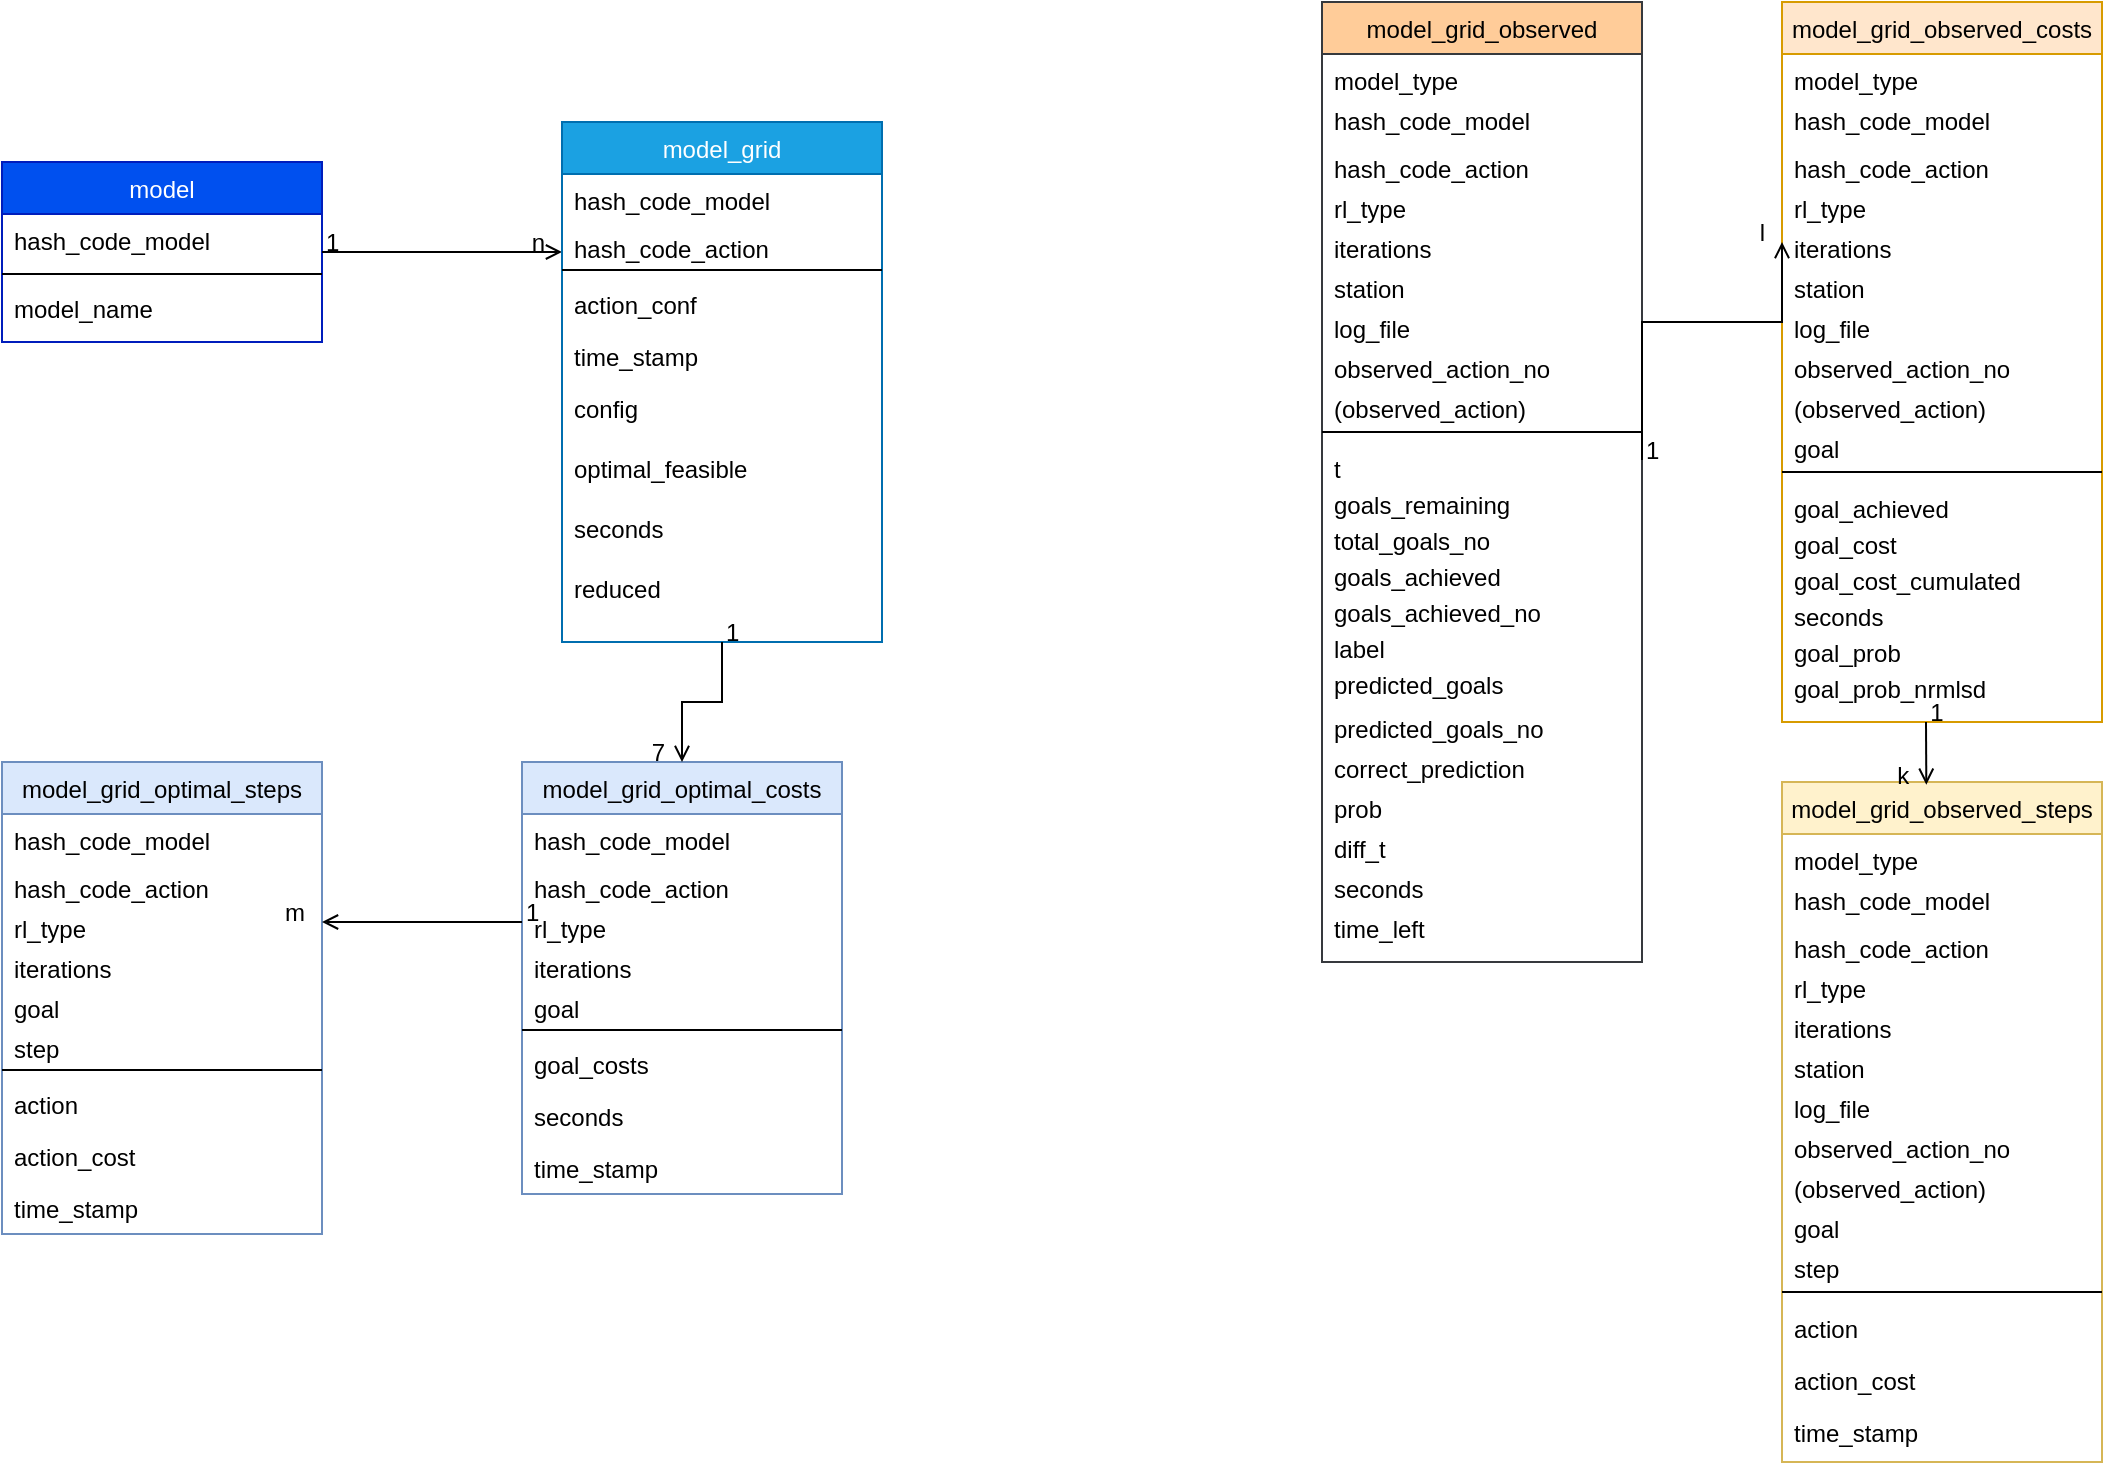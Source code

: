 <mxfile version="22.1.3" type="github">
  <diagram id="C5RBs43oDa-KdzZeNtuy" name="Page-1">
    <mxGraphModel dx="1740" dy="491" grid="1" gridSize="10" guides="1" tooltips="1" connect="1" arrows="1" fold="1" page="1" pageScale="1" pageWidth="827" pageHeight="1169" math="0" shadow="0">
      <root>
        <mxCell id="WIyWlLk6GJQsqaUBKTNV-0" />
        <mxCell id="WIyWlLk6GJQsqaUBKTNV-1" parent="WIyWlLk6GJQsqaUBKTNV-0" />
        <mxCell id="zkfFHV4jXpPFQw0GAbJ--0" value="model" style="swimlane;fontStyle=0;align=center;verticalAlign=top;childLayout=stackLayout;horizontal=1;startSize=26;horizontalStack=0;resizeParent=1;resizeLast=0;collapsible=1;marginBottom=0;rounded=0;shadow=0;strokeWidth=1;fillColor=#0050ef;strokeColor=#001DBC;fontColor=#ffffff;" parent="WIyWlLk6GJQsqaUBKTNV-1" vertex="1">
          <mxGeometry x="-740" y="450" width="160" height="90" as="geometry">
            <mxRectangle x="230" y="140" width="160" height="26" as="alternateBounds" />
          </mxGeometry>
        </mxCell>
        <mxCell id="zkfFHV4jXpPFQw0GAbJ--1" value="hash_code_model" style="text;align=left;verticalAlign=top;spacingLeft=4;spacingRight=4;overflow=hidden;rotatable=0;points=[[0,0.5],[1,0.5]];portConstraint=eastwest;" parent="zkfFHV4jXpPFQw0GAbJ--0" vertex="1">
          <mxGeometry y="26" width="160" height="26" as="geometry" />
        </mxCell>
        <mxCell id="zkfFHV4jXpPFQw0GAbJ--4" value="" style="line;html=1;strokeWidth=1;align=left;verticalAlign=middle;spacingTop=-1;spacingLeft=3;spacingRight=3;rotatable=0;labelPosition=right;points=[];portConstraint=eastwest;" parent="zkfFHV4jXpPFQw0GAbJ--0" vertex="1">
          <mxGeometry y="52" width="160" height="8" as="geometry" />
        </mxCell>
        <mxCell id="zkfFHV4jXpPFQw0GAbJ--5" value="model_name" style="text;align=left;verticalAlign=top;spacingLeft=4;spacingRight=4;overflow=hidden;rotatable=0;points=[[0,0.5],[1,0.5]];portConstraint=eastwest;" parent="zkfFHV4jXpPFQw0GAbJ--0" vertex="1">
          <mxGeometry y="60" width="160" height="26" as="geometry" />
        </mxCell>
        <mxCell id="zkfFHV4jXpPFQw0GAbJ--26" value="" style="endArrow=open;shadow=0;strokeWidth=1;rounded=0;endFill=1;edgeStyle=elbowEdgeStyle;elbow=vertical;" parent="WIyWlLk6GJQsqaUBKTNV-1" source="zkfFHV4jXpPFQw0GAbJ--0" target="r0_GGM570pQx3tpHbScx-2" edge="1">
          <mxGeometry x="0.5" y="41" relative="1" as="geometry">
            <mxPoint x="380" y="192" as="sourcePoint" />
            <mxPoint x="540" y="192" as="targetPoint" />
            <mxPoint x="-40" y="32" as="offset" />
          </mxGeometry>
        </mxCell>
        <mxCell id="zkfFHV4jXpPFQw0GAbJ--27" value="1" style="resizable=0;align=left;verticalAlign=bottom;labelBackgroundColor=none;fontSize=12;fontStyle=0" parent="zkfFHV4jXpPFQw0GAbJ--26" connectable="0" vertex="1">
          <mxGeometry x="-1" relative="1" as="geometry">
            <mxPoint y="4" as="offset" />
          </mxGeometry>
        </mxCell>
        <mxCell id="zkfFHV4jXpPFQw0GAbJ--28" value="n" style="resizable=0;align=right;verticalAlign=bottom;labelBackgroundColor=none;fontSize=12;" parent="zkfFHV4jXpPFQw0GAbJ--26" connectable="0" vertex="1">
          <mxGeometry x="1" relative="1" as="geometry">
            <mxPoint x="-7" y="4" as="offset" />
          </mxGeometry>
        </mxCell>
        <mxCell id="r0_GGM570pQx3tpHbScx-2" value="model_grid&#xa;" style="swimlane;fontStyle=0;align=center;verticalAlign=top;childLayout=stackLayout;horizontal=1;startSize=26;horizontalStack=0;resizeParent=1;resizeLast=0;collapsible=1;marginBottom=0;rounded=0;shadow=0;strokeWidth=1;fillColor=#1ba1e2;strokeColor=#006EAF;fontColor=#ffffff;" parent="WIyWlLk6GJQsqaUBKTNV-1" vertex="1">
          <mxGeometry x="-460" y="430" width="160" height="260" as="geometry">
            <mxRectangle x="230" y="140" width="160" height="26" as="alternateBounds" />
          </mxGeometry>
        </mxCell>
        <mxCell id="r0_GGM570pQx3tpHbScx-3" value="hash_code_model" style="text;align=left;verticalAlign=top;spacingLeft=4;spacingRight=4;overflow=hidden;rotatable=0;points=[[0,0.5],[1,0.5]];portConstraint=eastwest;" parent="r0_GGM570pQx3tpHbScx-2" vertex="1">
          <mxGeometry y="26" width="160" height="24" as="geometry" />
        </mxCell>
        <mxCell id="r0_GGM570pQx3tpHbScx-11" value="hash_code_action" style="text;align=left;verticalAlign=top;spacingLeft=4;spacingRight=4;overflow=hidden;rotatable=0;points=[[0,0.5],[1,0.5]];portConstraint=eastwest;" parent="r0_GGM570pQx3tpHbScx-2" vertex="1">
          <mxGeometry y="50" width="160" height="20" as="geometry" />
        </mxCell>
        <mxCell id="r0_GGM570pQx3tpHbScx-4" value="" style="line;html=1;strokeWidth=1;align=left;verticalAlign=middle;spacingTop=-1;spacingLeft=3;spacingRight=3;rotatable=0;labelPosition=right;points=[];portConstraint=eastwest;" parent="r0_GGM570pQx3tpHbScx-2" vertex="1">
          <mxGeometry y="70" width="160" height="8" as="geometry" />
        </mxCell>
        <mxCell id="r0_GGM570pQx3tpHbScx-5" value="action_conf" style="text;align=left;verticalAlign=top;spacingLeft=4;spacingRight=4;overflow=hidden;rotatable=0;points=[[0,0.5],[1,0.5]];portConstraint=eastwest;" parent="r0_GGM570pQx3tpHbScx-2" vertex="1">
          <mxGeometry y="78" width="160" height="26" as="geometry" />
        </mxCell>
        <mxCell id="r0_GGM570pQx3tpHbScx-10" value="time_stamp" style="text;align=left;verticalAlign=top;spacingLeft=4;spacingRight=4;overflow=hidden;rotatable=0;points=[[0,0.5],[1,0.5]];portConstraint=eastwest;" parent="r0_GGM570pQx3tpHbScx-2" vertex="1">
          <mxGeometry y="104" width="160" height="26" as="geometry" />
        </mxCell>
        <mxCell id="r0_GGM570pQx3tpHbScx-12" value="config" style="text;align=left;verticalAlign=top;spacingLeft=4;spacingRight=4;overflow=hidden;rotatable=0;points=[[0,0.5],[1,0.5]];portConstraint=eastwest;" parent="r0_GGM570pQx3tpHbScx-2" vertex="1">
          <mxGeometry y="130" width="160" height="30" as="geometry" />
        </mxCell>
        <mxCell id="r0_GGM570pQx3tpHbScx-13" value="optimal_feasible" style="text;align=left;verticalAlign=top;spacingLeft=4;spacingRight=4;overflow=hidden;rotatable=0;points=[[0,0.5],[1,0.5]];portConstraint=eastwest;" parent="r0_GGM570pQx3tpHbScx-2" vertex="1">
          <mxGeometry y="160" width="160" height="30" as="geometry" />
        </mxCell>
        <mxCell id="r0_GGM570pQx3tpHbScx-14" value="seconds" style="text;align=left;verticalAlign=top;spacingLeft=4;spacingRight=4;overflow=hidden;rotatable=0;points=[[0,0.5],[1,0.5]];portConstraint=eastwest;" parent="r0_GGM570pQx3tpHbScx-2" vertex="1">
          <mxGeometry y="190" width="160" height="30" as="geometry" />
        </mxCell>
        <mxCell id="r0_GGM570pQx3tpHbScx-15" value="reduced" style="text;align=left;verticalAlign=top;spacingLeft=4;spacingRight=4;overflow=hidden;rotatable=0;points=[[0,0.5],[1,0.5]];portConstraint=eastwest;" parent="r0_GGM570pQx3tpHbScx-2" vertex="1">
          <mxGeometry y="220" width="160" height="30" as="geometry" />
        </mxCell>
        <mxCell id="FvPwYQN_MRrqlhRWZDAp-0" value="model_grid_optimal_costs&#xa;" style="swimlane;fontStyle=0;align=center;verticalAlign=top;childLayout=stackLayout;horizontal=1;startSize=26;horizontalStack=0;resizeParent=1;resizeLast=0;collapsible=1;marginBottom=0;rounded=0;shadow=0;strokeWidth=1;fillColor=#dae8fc;strokeColor=#6c8ebf;" parent="WIyWlLk6GJQsqaUBKTNV-1" vertex="1">
          <mxGeometry x="-480" y="750" width="160" height="216" as="geometry">
            <mxRectangle x="230" y="140" width="160" height="26" as="alternateBounds" />
          </mxGeometry>
        </mxCell>
        <mxCell id="FvPwYQN_MRrqlhRWZDAp-1" value="hash_code_model" style="text;align=left;verticalAlign=top;spacingLeft=4;spacingRight=4;overflow=hidden;rotatable=0;points=[[0,0.5],[1,0.5]];portConstraint=eastwest;" parent="FvPwYQN_MRrqlhRWZDAp-0" vertex="1">
          <mxGeometry y="26" width="160" height="24" as="geometry" />
        </mxCell>
        <mxCell id="FvPwYQN_MRrqlhRWZDAp-2" value="hash_code_action" style="text;align=left;verticalAlign=top;spacingLeft=4;spacingRight=4;overflow=hidden;rotatable=0;points=[[0,0.5],[1,0.5]];portConstraint=eastwest;" parent="FvPwYQN_MRrqlhRWZDAp-0" vertex="1">
          <mxGeometry y="50" width="160" height="20" as="geometry" />
        </mxCell>
        <mxCell id="mwYr4hBgGoEE8IRzr-Cn-12" value="rl_type&#xa;" style="text;align=left;verticalAlign=top;spacingLeft=4;spacingRight=4;overflow=hidden;rotatable=0;points=[[0,0.5],[1,0.5]];portConstraint=eastwest;" parent="FvPwYQN_MRrqlhRWZDAp-0" vertex="1">
          <mxGeometry y="70" width="160" height="20" as="geometry" />
        </mxCell>
        <mxCell id="mwYr4hBgGoEE8IRzr-Cn-13" value="iterations" style="text;align=left;verticalAlign=top;spacingLeft=4;spacingRight=4;overflow=hidden;rotatable=0;points=[[0,0.5],[1,0.5]];portConstraint=eastwest;" parent="FvPwYQN_MRrqlhRWZDAp-0" vertex="1">
          <mxGeometry y="90" width="160" height="20" as="geometry" />
        </mxCell>
        <mxCell id="FvPwYQN_MRrqlhRWZDAp-10" value="goal" style="text;align=left;verticalAlign=top;spacingLeft=4;spacingRight=4;overflow=hidden;rotatable=0;points=[[0,0.5],[1,0.5]];portConstraint=eastwest;" parent="FvPwYQN_MRrqlhRWZDAp-0" vertex="1">
          <mxGeometry y="110" width="160" height="20" as="geometry" />
        </mxCell>
        <mxCell id="FvPwYQN_MRrqlhRWZDAp-3" value="" style="line;html=1;strokeWidth=1;align=left;verticalAlign=middle;spacingTop=-1;spacingLeft=3;spacingRight=3;rotatable=0;labelPosition=right;points=[];portConstraint=eastwest;" parent="FvPwYQN_MRrqlhRWZDAp-0" vertex="1">
          <mxGeometry y="130" width="160" height="8" as="geometry" />
        </mxCell>
        <mxCell id="FvPwYQN_MRrqlhRWZDAp-4" value="goal_costs" style="text;align=left;verticalAlign=top;spacingLeft=4;spacingRight=4;overflow=hidden;rotatable=0;points=[[0,0.5],[1,0.5]];portConstraint=eastwest;" parent="FvPwYQN_MRrqlhRWZDAp-0" vertex="1">
          <mxGeometry y="138" width="160" height="26" as="geometry" />
        </mxCell>
        <mxCell id="FvPwYQN_MRrqlhRWZDAp-5" value="seconds" style="text;align=left;verticalAlign=top;spacingLeft=4;spacingRight=4;overflow=hidden;rotatable=0;points=[[0,0.5],[1,0.5]];portConstraint=eastwest;" parent="FvPwYQN_MRrqlhRWZDAp-0" vertex="1">
          <mxGeometry y="164" width="160" height="26" as="geometry" />
        </mxCell>
        <mxCell id="3nKlH4AjAYGKRlnEFnVI-1" value="time_stamp" style="text;align=left;verticalAlign=top;spacingLeft=4;spacingRight=4;overflow=hidden;rotatable=0;points=[[0,0.5],[1,0.5]];portConstraint=eastwest;" parent="FvPwYQN_MRrqlhRWZDAp-0" vertex="1">
          <mxGeometry y="190" width="160" height="26" as="geometry" />
        </mxCell>
        <mxCell id="FvPwYQN_MRrqlhRWZDAp-11" value="" style="endArrow=open;shadow=0;strokeWidth=1;rounded=0;endFill=1;edgeStyle=elbowEdgeStyle;elbow=vertical;exitX=0.5;exitY=1;exitDx=0;exitDy=0;entryX=0.5;entryY=0;entryDx=0;entryDy=0;" parent="WIyWlLk6GJQsqaUBKTNV-1" source="r0_GGM570pQx3tpHbScx-2" target="FvPwYQN_MRrqlhRWZDAp-0" edge="1">
          <mxGeometry x="0.5" y="41" relative="1" as="geometry">
            <mxPoint x="550" y="590" as="sourcePoint" />
            <mxPoint x="460" y="600" as="targetPoint" />
            <mxPoint x="-40" y="32" as="offset" />
          </mxGeometry>
        </mxCell>
        <mxCell id="FvPwYQN_MRrqlhRWZDAp-12" value="1" style="resizable=0;align=left;verticalAlign=bottom;labelBackgroundColor=none;fontSize=12;fontStyle=0" parent="FvPwYQN_MRrqlhRWZDAp-11" connectable="0" vertex="1">
          <mxGeometry x="-1" relative="1" as="geometry">
            <mxPoint y="4" as="offset" />
          </mxGeometry>
        </mxCell>
        <mxCell id="FvPwYQN_MRrqlhRWZDAp-13" value="7" style="resizable=0;align=right;verticalAlign=bottom;labelBackgroundColor=none;fontSize=12;" parent="FvPwYQN_MRrqlhRWZDAp-11" connectable="0" vertex="1">
          <mxGeometry x="1" relative="1" as="geometry">
            <mxPoint x="-7" y="4" as="offset" />
          </mxGeometry>
        </mxCell>
        <mxCell id="mwYr4hBgGoEE8IRzr-Cn-0" value="model_grid_optimal_steps&#xa;" style="swimlane;fontStyle=0;align=center;verticalAlign=top;childLayout=stackLayout;horizontal=1;startSize=26;horizontalStack=0;resizeParent=1;resizeLast=0;collapsible=1;marginBottom=0;rounded=0;shadow=0;strokeWidth=1;fillColor=#dae8fc;strokeColor=#6c8ebf;" parent="WIyWlLk6GJQsqaUBKTNV-1" vertex="1">
          <mxGeometry x="-740" y="750" width="160" height="236" as="geometry">
            <mxRectangle x="230" y="140" width="160" height="26" as="alternateBounds" />
          </mxGeometry>
        </mxCell>
        <mxCell id="mwYr4hBgGoEE8IRzr-Cn-1" value="hash_code_model" style="text;align=left;verticalAlign=top;spacingLeft=4;spacingRight=4;overflow=hidden;rotatable=0;points=[[0,0.5],[1,0.5]];portConstraint=eastwest;" parent="mwYr4hBgGoEE8IRzr-Cn-0" vertex="1">
          <mxGeometry y="26" width="160" height="24" as="geometry" />
        </mxCell>
        <mxCell id="mwYr4hBgGoEE8IRzr-Cn-2" value="hash_code_action" style="text;align=left;verticalAlign=top;spacingLeft=4;spacingRight=4;overflow=hidden;rotatable=0;points=[[0,0.5],[1,0.5]];portConstraint=eastwest;" parent="mwYr4hBgGoEE8IRzr-Cn-0" vertex="1">
          <mxGeometry y="50" width="160" height="20" as="geometry" />
        </mxCell>
        <mxCell id="3nKlH4AjAYGKRlnEFnVI-0" value="rl_type" style="text;align=left;verticalAlign=top;spacingLeft=4;spacingRight=4;overflow=hidden;rotatable=0;points=[[0,0.5],[1,0.5]];portConstraint=eastwest;" parent="mwYr4hBgGoEE8IRzr-Cn-0" vertex="1">
          <mxGeometry y="70" width="160" height="20" as="geometry" />
        </mxCell>
        <mxCell id="mwYr4hBgGoEE8IRzr-Cn-17" value="iterations" style="text;align=left;verticalAlign=top;spacingLeft=4;spacingRight=4;overflow=hidden;rotatable=0;points=[[0,0.5],[1,0.5]];portConstraint=eastwest;" parent="mwYr4hBgGoEE8IRzr-Cn-0" vertex="1">
          <mxGeometry y="90" width="160" height="20" as="geometry" />
        </mxCell>
        <mxCell id="mwYr4hBgGoEE8IRzr-Cn-3" value="goal" style="text;align=left;verticalAlign=top;spacingLeft=4;spacingRight=4;overflow=hidden;rotatable=0;points=[[0,0.5],[1,0.5]];portConstraint=eastwest;" parent="mwYr4hBgGoEE8IRzr-Cn-0" vertex="1">
          <mxGeometry y="110" width="160" height="20" as="geometry" />
        </mxCell>
        <mxCell id="mwYr4hBgGoEE8IRzr-Cn-7" value="step" style="text;align=left;verticalAlign=top;spacingLeft=4;spacingRight=4;overflow=hidden;rotatable=0;points=[[0,0.5],[1,0.5]];portConstraint=eastwest;" parent="mwYr4hBgGoEE8IRzr-Cn-0" vertex="1">
          <mxGeometry y="130" width="160" height="20" as="geometry" />
        </mxCell>
        <mxCell id="mwYr4hBgGoEE8IRzr-Cn-4" value="" style="line;html=1;strokeWidth=1;align=left;verticalAlign=middle;spacingTop=-1;spacingLeft=3;spacingRight=3;rotatable=0;labelPosition=right;points=[];portConstraint=eastwest;" parent="mwYr4hBgGoEE8IRzr-Cn-0" vertex="1">
          <mxGeometry y="150" width="160" height="8" as="geometry" />
        </mxCell>
        <mxCell id="nES5pItfqNfBprwzoNOr-31" value="action" style="text;align=left;verticalAlign=top;spacingLeft=4;spacingRight=4;overflow=hidden;rotatable=0;points=[[0,0.5],[1,0.5]];portConstraint=eastwest;" vertex="1" parent="mwYr4hBgGoEE8IRzr-Cn-0">
          <mxGeometry y="158" width="160" height="26" as="geometry" />
        </mxCell>
        <mxCell id="3nKlH4AjAYGKRlnEFnVI-4" value="action_cost" style="text;align=left;verticalAlign=top;spacingLeft=4;spacingRight=4;overflow=hidden;rotatable=0;points=[[0,0.5],[1,0.5]];portConstraint=eastwest;" parent="mwYr4hBgGoEE8IRzr-Cn-0" vertex="1">
          <mxGeometry y="184" width="160" height="26" as="geometry" />
        </mxCell>
        <mxCell id="mwYr4hBgGoEE8IRzr-Cn-5" value="time_stamp" style="text;align=left;verticalAlign=top;spacingLeft=4;spacingRight=4;overflow=hidden;rotatable=0;points=[[0,0.5],[1,0.5]];portConstraint=eastwest;" parent="mwYr4hBgGoEE8IRzr-Cn-0" vertex="1">
          <mxGeometry y="210" width="160" height="26" as="geometry" />
        </mxCell>
        <mxCell id="mwYr4hBgGoEE8IRzr-Cn-8" value="" style="endArrow=open;shadow=0;strokeWidth=1;rounded=0;endFill=1;edgeStyle=elbowEdgeStyle;elbow=vertical;entryX=1;entryY=0.5;entryDx=0;entryDy=0;exitX=0;exitY=0.5;exitDx=0;exitDy=0;" parent="WIyWlLk6GJQsqaUBKTNV-1" source="mwYr4hBgGoEE8IRzr-Cn-12" target="3nKlH4AjAYGKRlnEFnVI-0" edge="1">
          <mxGeometry x="0.5" y="41" relative="1" as="geometry">
            <mxPoint x="-410" y="880" as="sourcePoint" />
            <mxPoint x="-610" y="850" as="targetPoint" />
            <mxPoint x="-40" y="32" as="offset" />
            <Array as="points">
              <mxPoint x="-500" y="830" />
              <mxPoint x="-340" y="837" />
            </Array>
          </mxGeometry>
        </mxCell>
        <mxCell id="mwYr4hBgGoEE8IRzr-Cn-9" value="1" style="resizable=0;align=left;verticalAlign=bottom;labelBackgroundColor=none;fontSize=12;fontStyle=0" parent="mwYr4hBgGoEE8IRzr-Cn-8" connectable="0" vertex="1">
          <mxGeometry x="-1" relative="1" as="geometry">
            <mxPoint y="4" as="offset" />
          </mxGeometry>
        </mxCell>
        <mxCell id="mwYr4hBgGoEE8IRzr-Cn-10" value="m" style="resizable=0;align=right;verticalAlign=bottom;labelBackgroundColor=none;fontSize=12;" parent="mwYr4hBgGoEE8IRzr-Cn-8" connectable="0" vertex="1">
          <mxGeometry x="1" relative="1" as="geometry">
            <mxPoint x="-7" y="4" as="offset" />
          </mxGeometry>
        </mxCell>
        <mxCell id="nES5pItfqNfBprwzoNOr-15" value="model_grid_observed_steps&#xa;" style="swimlane;fontStyle=0;align=center;verticalAlign=top;childLayout=stackLayout;horizontal=1;startSize=26;horizontalStack=0;resizeParent=1;resizeLast=0;collapsible=1;marginBottom=0;rounded=0;shadow=0;strokeWidth=1;fillColor=#fff2cc;strokeColor=#d6b656;" vertex="1" parent="WIyWlLk6GJQsqaUBKTNV-1">
          <mxGeometry x="150" y="760" width="160" height="340" as="geometry">
            <mxRectangle x="230" y="140" width="160" height="26" as="alternateBounds" />
          </mxGeometry>
        </mxCell>
        <mxCell id="nES5pItfqNfBprwzoNOr-30" value="model_type" style="text;align=left;verticalAlign=top;spacingLeft=4;spacingRight=4;overflow=hidden;rotatable=0;points=[[0,0.5],[1,0.5]];portConstraint=eastwest;" vertex="1" parent="nES5pItfqNfBprwzoNOr-15">
          <mxGeometry y="26" width="160" height="20" as="geometry" />
        </mxCell>
        <mxCell id="nES5pItfqNfBprwzoNOr-17" value="hash_code_model" style="text;align=left;verticalAlign=top;spacingLeft=4;spacingRight=4;overflow=hidden;rotatable=0;points=[[0,0.5],[1,0.5]];portConstraint=eastwest;" vertex="1" parent="nES5pItfqNfBprwzoNOr-15">
          <mxGeometry y="46" width="160" height="24" as="geometry" />
        </mxCell>
        <mxCell id="nES5pItfqNfBprwzoNOr-16" value="hash_code_action" style="text;align=left;verticalAlign=top;spacingLeft=4;spacingRight=4;overflow=hidden;rotatable=0;points=[[0,0.5],[1,0.5]];portConstraint=eastwest;" vertex="1" parent="nES5pItfqNfBprwzoNOr-15">
          <mxGeometry y="70" width="160" height="20" as="geometry" />
        </mxCell>
        <mxCell id="nES5pItfqNfBprwzoNOr-18" value="rl_type" style="text;align=left;verticalAlign=top;spacingLeft=4;spacingRight=4;overflow=hidden;rotatable=0;points=[[0,0.5],[1,0.5]];portConstraint=eastwest;" vertex="1" parent="nES5pItfqNfBprwzoNOr-15">
          <mxGeometry y="90" width="160" height="20" as="geometry" />
        </mxCell>
        <mxCell id="nES5pItfqNfBprwzoNOr-19" value="iterations" style="text;align=left;verticalAlign=top;spacingLeft=4;spacingRight=4;overflow=hidden;rotatable=0;points=[[0,0.5],[1,0.5]];portConstraint=eastwest;" vertex="1" parent="nES5pItfqNfBprwzoNOr-15">
          <mxGeometry y="110" width="160" height="20" as="geometry" />
        </mxCell>
        <mxCell id="nES5pItfqNfBprwzoNOr-20" value="station" style="text;align=left;verticalAlign=top;spacingLeft=4;spacingRight=4;overflow=hidden;rotatable=0;points=[[0,0.5],[1,0.5]];portConstraint=eastwest;" vertex="1" parent="nES5pItfqNfBprwzoNOr-15">
          <mxGeometry y="130" width="160" height="20" as="geometry" />
        </mxCell>
        <mxCell id="nES5pItfqNfBprwzoNOr-21" value="log_file" style="text;align=left;verticalAlign=top;spacingLeft=4;spacingRight=4;overflow=hidden;rotatable=0;points=[[0,0.5],[1,0.5]];portConstraint=eastwest;" vertex="1" parent="nES5pItfqNfBprwzoNOr-15">
          <mxGeometry y="150" width="160" height="20" as="geometry" />
        </mxCell>
        <mxCell id="nES5pItfqNfBprwzoNOr-22" value="observed_action_no   " style="text;align=left;verticalAlign=top;spacingLeft=4;spacingRight=4;overflow=hidden;rotatable=0;points=[[0,0.5],[1,0.5]];portConstraint=eastwest;" vertex="1" parent="nES5pItfqNfBprwzoNOr-15">
          <mxGeometry y="170" width="160" height="20" as="geometry" />
        </mxCell>
        <mxCell id="nES5pItfqNfBprwzoNOr-23" value="(observed_action)" style="text;align=left;verticalAlign=top;spacingLeft=4;spacingRight=4;overflow=hidden;rotatable=0;points=[[0,0.5],[1,0.5]];portConstraint=eastwest;" vertex="1" parent="nES5pItfqNfBprwzoNOr-15">
          <mxGeometry y="190" width="160" height="20" as="geometry" />
        </mxCell>
        <mxCell id="nES5pItfqNfBprwzoNOr-24" value="goal" style="text;align=left;verticalAlign=top;spacingLeft=4;spacingRight=4;overflow=hidden;rotatable=0;points=[[0,0.5],[1,0.5]];portConstraint=eastwest;" vertex="1" parent="nES5pItfqNfBprwzoNOr-15">
          <mxGeometry y="210" width="160" height="20" as="geometry" />
        </mxCell>
        <mxCell id="nES5pItfqNfBprwzoNOr-25" value="step" style="text;align=left;verticalAlign=top;spacingLeft=4;spacingRight=4;overflow=hidden;rotatable=0;points=[[0,0.5],[1,0.5]];portConstraint=eastwest;" vertex="1" parent="nES5pItfqNfBprwzoNOr-15">
          <mxGeometry y="230" width="160" height="20" as="geometry" />
        </mxCell>
        <mxCell id="nES5pItfqNfBprwzoNOr-26" value="" style="line;html=1;strokeWidth=1;align=left;verticalAlign=middle;spacingTop=-1;spacingLeft=3;spacingRight=3;rotatable=0;labelPosition=right;points=[];portConstraint=eastwest;" vertex="1" parent="nES5pItfqNfBprwzoNOr-15">
          <mxGeometry y="250" width="160" height="10" as="geometry" />
        </mxCell>
        <mxCell id="nES5pItfqNfBprwzoNOr-27" value="action" style="text;align=left;verticalAlign=top;spacingLeft=4;spacingRight=4;overflow=hidden;rotatable=0;points=[[0,0.5],[1,0.5]];portConstraint=eastwest;" vertex="1" parent="nES5pItfqNfBprwzoNOr-15">
          <mxGeometry y="260" width="160" height="26" as="geometry" />
        </mxCell>
        <mxCell id="nES5pItfqNfBprwzoNOr-28" value="action_cost" style="text;align=left;verticalAlign=top;spacingLeft=4;spacingRight=4;overflow=hidden;rotatable=0;points=[[0,0.5],[1,0.5]];portConstraint=eastwest;" vertex="1" parent="nES5pItfqNfBprwzoNOr-15">
          <mxGeometry y="286" width="160" height="26" as="geometry" />
        </mxCell>
        <mxCell id="nES5pItfqNfBprwzoNOr-29" value="time_stamp" style="text;align=left;verticalAlign=top;spacingLeft=4;spacingRight=4;overflow=hidden;rotatable=0;points=[[0,0.5],[1,0.5]];portConstraint=eastwest;" vertex="1" parent="nES5pItfqNfBprwzoNOr-15">
          <mxGeometry y="312" width="160" height="18" as="geometry" />
        </mxCell>
        <mxCell id="nES5pItfqNfBprwzoNOr-32" value="model_grid_observed_costs&#xa;" style="swimlane;fontStyle=0;align=center;verticalAlign=top;childLayout=stackLayout;horizontal=1;startSize=26;horizontalStack=0;resizeParent=1;resizeLast=0;collapsible=1;marginBottom=0;rounded=0;shadow=0;strokeWidth=1;fillColor=#ffe6cc;strokeColor=#d79b00;" vertex="1" parent="WIyWlLk6GJQsqaUBKTNV-1">
          <mxGeometry x="150" y="370" width="160" height="360" as="geometry">
            <mxRectangle x="230" y="140" width="160" height="26" as="alternateBounds" />
          </mxGeometry>
        </mxCell>
        <mxCell id="nES5pItfqNfBprwzoNOr-33" value="model_type" style="text;align=left;verticalAlign=top;spacingLeft=4;spacingRight=4;overflow=hidden;rotatable=0;points=[[0,0.5],[1,0.5]];portConstraint=eastwest;" vertex="1" parent="nES5pItfqNfBprwzoNOr-32">
          <mxGeometry y="26" width="160" height="20" as="geometry" />
        </mxCell>
        <mxCell id="nES5pItfqNfBprwzoNOr-34" value="hash_code_model" style="text;align=left;verticalAlign=top;spacingLeft=4;spacingRight=4;overflow=hidden;rotatable=0;points=[[0,0.5],[1,0.5]];portConstraint=eastwest;" vertex="1" parent="nES5pItfqNfBprwzoNOr-32">
          <mxGeometry y="46" width="160" height="24" as="geometry" />
        </mxCell>
        <mxCell id="nES5pItfqNfBprwzoNOr-35" value="hash_code_action" style="text;align=left;verticalAlign=top;spacingLeft=4;spacingRight=4;overflow=hidden;rotatable=0;points=[[0,0.5],[1,0.5]];portConstraint=eastwest;" vertex="1" parent="nES5pItfqNfBprwzoNOr-32">
          <mxGeometry y="70" width="160" height="20" as="geometry" />
        </mxCell>
        <mxCell id="nES5pItfqNfBprwzoNOr-36" value="rl_type" style="text;align=left;verticalAlign=top;spacingLeft=4;spacingRight=4;overflow=hidden;rotatable=0;points=[[0,0.5],[1,0.5]];portConstraint=eastwest;" vertex="1" parent="nES5pItfqNfBprwzoNOr-32">
          <mxGeometry y="90" width="160" height="20" as="geometry" />
        </mxCell>
        <mxCell id="nES5pItfqNfBprwzoNOr-37" value="iterations" style="text;align=left;verticalAlign=top;spacingLeft=4;spacingRight=4;overflow=hidden;rotatable=0;points=[[0,0.5],[1,0.5]];portConstraint=eastwest;" vertex="1" parent="nES5pItfqNfBprwzoNOr-32">
          <mxGeometry y="110" width="160" height="20" as="geometry" />
        </mxCell>
        <mxCell id="nES5pItfqNfBprwzoNOr-38" value="station" style="text;align=left;verticalAlign=top;spacingLeft=4;spacingRight=4;overflow=hidden;rotatable=0;points=[[0,0.5],[1,0.5]];portConstraint=eastwest;" vertex="1" parent="nES5pItfqNfBprwzoNOr-32">
          <mxGeometry y="130" width="160" height="20" as="geometry" />
        </mxCell>
        <mxCell id="nES5pItfqNfBprwzoNOr-39" value="log_file" style="text;align=left;verticalAlign=top;spacingLeft=4;spacingRight=4;overflow=hidden;rotatable=0;points=[[0,0.5],[1,0.5]];portConstraint=eastwest;" vertex="1" parent="nES5pItfqNfBprwzoNOr-32">
          <mxGeometry y="150" width="160" height="20" as="geometry" />
        </mxCell>
        <mxCell id="nES5pItfqNfBprwzoNOr-40" value="observed_action_no   " style="text;align=left;verticalAlign=top;spacingLeft=4;spacingRight=4;overflow=hidden;rotatable=0;points=[[0,0.5],[1,0.5]];portConstraint=eastwest;" vertex="1" parent="nES5pItfqNfBprwzoNOr-32">
          <mxGeometry y="170" width="160" height="20" as="geometry" />
        </mxCell>
        <mxCell id="nES5pItfqNfBprwzoNOr-41" value="(observed_action)" style="text;align=left;verticalAlign=top;spacingLeft=4;spacingRight=4;overflow=hidden;rotatable=0;points=[[0,0.5],[1,0.5]];portConstraint=eastwest;" vertex="1" parent="nES5pItfqNfBprwzoNOr-32">
          <mxGeometry y="190" width="160" height="20" as="geometry" />
        </mxCell>
        <mxCell id="nES5pItfqNfBprwzoNOr-42" value="goal" style="text;align=left;verticalAlign=top;spacingLeft=4;spacingRight=4;overflow=hidden;rotatable=0;points=[[0,0.5],[1,0.5]];portConstraint=eastwest;" vertex="1" parent="nES5pItfqNfBprwzoNOr-32">
          <mxGeometry y="210" width="160" height="20" as="geometry" />
        </mxCell>
        <mxCell id="nES5pItfqNfBprwzoNOr-44" value="" style="line;html=1;strokeWidth=1;align=left;verticalAlign=middle;spacingTop=-1;spacingLeft=3;spacingRight=3;rotatable=0;labelPosition=right;points=[];portConstraint=eastwest;" vertex="1" parent="nES5pItfqNfBprwzoNOr-32">
          <mxGeometry y="230" width="160" height="10" as="geometry" />
        </mxCell>
        <mxCell id="nES5pItfqNfBprwzoNOr-47" value="goal_achieved" style="text;align=left;verticalAlign=top;spacingLeft=4;spacingRight=4;overflow=hidden;rotatable=0;points=[[0,0.5],[1,0.5]];portConstraint=eastwest;" vertex="1" parent="nES5pItfqNfBprwzoNOr-32">
          <mxGeometry y="240" width="160" height="18" as="geometry" />
        </mxCell>
        <mxCell id="nES5pItfqNfBprwzoNOr-48" value="goal_cost" style="text;align=left;verticalAlign=top;spacingLeft=4;spacingRight=4;overflow=hidden;rotatable=0;points=[[0,0.5],[1,0.5]];portConstraint=eastwest;" vertex="1" parent="nES5pItfqNfBprwzoNOr-32">
          <mxGeometry y="258" width="160" height="18" as="geometry" />
        </mxCell>
        <mxCell id="nES5pItfqNfBprwzoNOr-85" value="goal_cost_cumulated" style="text;align=left;verticalAlign=top;spacingLeft=4;spacingRight=4;overflow=hidden;rotatable=0;points=[[0,0.5],[1,0.5]];portConstraint=eastwest;" vertex="1" parent="nES5pItfqNfBprwzoNOr-32">
          <mxGeometry y="276" width="160" height="18" as="geometry" />
        </mxCell>
        <mxCell id="nES5pItfqNfBprwzoNOr-49" value="seconds" style="text;align=left;verticalAlign=top;spacingLeft=4;spacingRight=4;overflow=hidden;rotatable=0;points=[[0,0.5],[1,0.5]];portConstraint=eastwest;" vertex="1" parent="nES5pItfqNfBprwzoNOr-32">
          <mxGeometry y="294" width="160" height="18" as="geometry" />
        </mxCell>
        <mxCell id="nES5pItfqNfBprwzoNOr-50" value="goal_prob" style="text;align=left;verticalAlign=top;spacingLeft=4;spacingRight=4;overflow=hidden;rotatable=0;points=[[0,0.5],[1,0.5]];portConstraint=eastwest;" vertex="1" parent="nES5pItfqNfBprwzoNOr-32">
          <mxGeometry y="312" width="160" height="18" as="geometry" />
        </mxCell>
        <mxCell id="nES5pItfqNfBprwzoNOr-51" value="goal_prob_nrmlsd" style="text;align=left;verticalAlign=top;spacingLeft=4;spacingRight=4;overflow=hidden;rotatable=0;points=[[0,0.5],[1,0.5]];portConstraint=eastwest;" vertex="1" parent="nES5pItfqNfBprwzoNOr-32">
          <mxGeometry y="330" width="160" height="18" as="geometry" />
        </mxCell>
        <mxCell id="nES5pItfqNfBprwzoNOr-52" value="" style="endArrow=open;shadow=0;strokeWidth=1;rounded=0;endFill=1;edgeStyle=elbowEdgeStyle;elbow=vertical;entryX=0.451;entryY=0.004;entryDx=0;entryDy=0;entryPerimeter=0;" edge="1" parent="WIyWlLk6GJQsqaUBKTNV-1" target="nES5pItfqNfBprwzoNOr-15">
          <mxGeometry x="0.5" y="41" relative="1" as="geometry">
            <mxPoint x="222" y="730" as="sourcePoint" />
            <mxPoint x="380" y="813" as="targetPoint" />
            <mxPoint x="-40" y="32" as="offset" />
            <Array as="points">
              <mxPoint x="280" y="730" />
              <mxPoint x="840" y="590" />
            </Array>
          </mxGeometry>
        </mxCell>
        <mxCell id="nES5pItfqNfBprwzoNOr-53" value="1" style="resizable=0;align=left;verticalAlign=bottom;labelBackgroundColor=none;fontSize=12;fontStyle=0" connectable="0" vertex="1" parent="nES5pItfqNfBprwzoNOr-52">
          <mxGeometry x="-1" relative="1" as="geometry">
            <mxPoint y="4" as="offset" />
          </mxGeometry>
        </mxCell>
        <mxCell id="nES5pItfqNfBprwzoNOr-54" value="k" style="resizable=0;align=right;verticalAlign=bottom;labelBackgroundColor=none;fontSize=12;" connectable="0" vertex="1" parent="nES5pItfqNfBprwzoNOr-52">
          <mxGeometry x="1" relative="1" as="geometry">
            <mxPoint x="-7" y="4" as="offset" />
          </mxGeometry>
        </mxCell>
        <mxCell id="nES5pItfqNfBprwzoNOr-55" value="model_grid_observed&#xa;" style="swimlane;fontStyle=0;align=center;verticalAlign=top;childLayout=stackLayout;horizontal=1;startSize=26;horizontalStack=0;resizeParent=1;resizeLast=0;collapsible=1;marginBottom=0;rounded=0;shadow=0;strokeWidth=1;fillColor=#ffcc99;strokeColor=#36393d;" vertex="1" parent="WIyWlLk6GJQsqaUBKTNV-1">
          <mxGeometry x="-80" y="370" width="160" height="480" as="geometry">
            <mxRectangle x="230" y="140" width="160" height="26" as="alternateBounds" />
          </mxGeometry>
        </mxCell>
        <mxCell id="nES5pItfqNfBprwzoNOr-56" value="model_type" style="text;align=left;verticalAlign=top;spacingLeft=4;spacingRight=4;overflow=hidden;rotatable=0;points=[[0,0.5],[1,0.5]];portConstraint=eastwest;" vertex="1" parent="nES5pItfqNfBprwzoNOr-55">
          <mxGeometry y="26" width="160" height="20" as="geometry" />
        </mxCell>
        <mxCell id="nES5pItfqNfBprwzoNOr-57" value="hash_code_model" style="text;align=left;verticalAlign=top;spacingLeft=4;spacingRight=4;overflow=hidden;rotatable=0;points=[[0,0.5],[1,0.5]];portConstraint=eastwest;" vertex="1" parent="nES5pItfqNfBprwzoNOr-55">
          <mxGeometry y="46" width="160" height="24" as="geometry" />
        </mxCell>
        <mxCell id="nES5pItfqNfBprwzoNOr-58" value="hash_code_action" style="text;align=left;verticalAlign=top;spacingLeft=4;spacingRight=4;overflow=hidden;rotatable=0;points=[[0,0.5],[1,0.5]];portConstraint=eastwest;" vertex="1" parent="nES5pItfqNfBprwzoNOr-55">
          <mxGeometry y="70" width="160" height="20" as="geometry" />
        </mxCell>
        <mxCell id="nES5pItfqNfBprwzoNOr-59" value="rl_type" style="text;align=left;verticalAlign=top;spacingLeft=4;spacingRight=4;overflow=hidden;rotatable=0;points=[[0,0.5],[1,0.5]];portConstraint=eastwest;" vertex="1" parent="nES5pItfqNfBprwzoNOr-55">
          <mxGeometry y="90" width="160" height="20" as="geometry" />
        </mxCell>
        <mxCell id="nES5pItfqNfBprwzoNOr-60" value="iterations" style="text;align=left;verticalAlign=top;spacingLeft=4;spacingRight=4;overflow=hidden;rotatable=0;points=[[0,0.5],[1,0.5]];portConstraint=eastwest;" vertex="1" parent="nES5pItfqNfBprwzoNOr-55">
          <mxGeometry y="110" width="160" height="20" as="geometry" />
        </mxCell>
        <mxCell id="nES5pItfqNfBprwzoNOr-61" value="station" style="text;align=left;verticalAlign=top;spacingLeft=4;spacingRight=4;overflow=hidden;rotatable=0;points=[[0,0.5],[1,0.5]];portConstraint=eastwest;" vertex="1" parent="nES5pItfqNfBprwzoNOr-55">
          <mxGeometry y="130" width="160" height="20" as="geometry" />
        </mxCell>
        <mxCell id="nES5pItfqNfBprwzoNOr-62" value="log_file" style="text;align=left;verticalAlign=top;spacingLeft=4;spacingRight=4;overflow=hidden;rotatable=0;points=[[0,0.5],[1,0.5]];portConstraint=eastwest;" vertex="1" parent="nES5pItfqNfBprwzoNOr-55">
          <mxGeometry y="150" width="160" height="20" as="geometry" />
        </mxCell>
        <mxCell id="nES5pItfqNfBprwzoNOr-63" value="observed_action_no   " style="text;align=left;verticalAlign=top;spacingLeft=4;spacingRight=4;overflow=hidden;rotatable=0;points=[[0,0.5],[1,0.5]];portConstraint=eastwest;" vertex="1" parent="nES5pItfqNfBprwzoNOr-55">
          <mxGeometry y="170" width="160" height="20" as="geometry" />
        </mxCell>
        <mxCell id="nES5pItfqNfBprwzoNOr-64" value="(observed_action)" style="text;align=left;verticalAlign=top;spacingLeft=4;spacingRight=4;overflow=hidden;rotatable=0;points=[[0,0.5],[1,0.5]];portConstraint=eastwest;" vertex="1" parent="nES5pItfqNfBprwzoNOr-55">
          <mxGeometry y="190" width="160" height="20" as="geometry" />
        </mxCell>
        <mxCell id="nES5pItfqNfBprwzoNOr-66" value="" style="line;html=1;strokeWidth=1;align=left;verticalAlign=middle;spacingTop=-1;spacingLeft=3;spacingRight=3;rotatable=0;labelPosition=right;points=[];portConstraint=eastwest;" vertex="1" parent="nES5pItfqNfBprwzoNOr-55">
          <mxGeometry y="210" width="160" height="10" as="geometry" />
        </mxCell>
        <mxCell id="nES5pItfqNfBprwzoNOr-67" value="t" style="text;align=left;verticalAlign=top;spacingLeft=4;spacingRight=4;overflow=hidden;rotatable=0;points=[[0,0.5],[1,0.5]];portConstraint=eastwest;" vertex="1" parent="nES5pItfqNfBprwzoNOr-55">
          <mxGeometry y="220" width="160" height="18" as="geometry" />
        </mxCell>
        <mxCell id="nES5pItfqNfBprwzoNOr-69" value="goals_remaining" style="text;align=left;verticalAlign=top;spacingLeft=4;spacingRight=4;overflow=hidden;rotatable=0;points=[[0,0.5],[1,0.5]];portConstraint=eastwest;" vertex="1" parent="nES5pItfqNfBprwzoNOr-55">
          <mxGeometry y="238" width="160" height="18" as="geometry" />
        </mxCell>
        <mxCell id="nES5pItfqNfBprwzoNOr-70" value="total_goals_no" style="text;align=left;verticalAlign=top;spacingLeft=4;spacingRight=4;overflow=hidden;rotatable=0;points=[[0,0.5],[1,0.5]];portConstraint=eastwest;" vertex="1" parent="nES5pItfqNfBprwzoNOr-55">
          <mxGeometry y="256" width="160" height="18" as="geometry" />
        </mxCell>
        <mxCell id="nES5pItfqNfBprwzoNOr-68" value="goals_achieved" style="text;align=left;verticalAlign=top;spacingLeft=4;spacingRight=4;overflow=hidden;rotatable=0;points=[[0,0.5],[1,0.5]];portConstraint=eastwest;" vertex="1" parent="nES5pItfqNfBprwzoNOr-55">
          <mxGeometry y="274" width="160" height="18" as="geometry" />
        </mxCell>
        <mxCell id="nES5pItfqNfBprwzoNOr-71" value="goals_achieved_no" style="text;align=left;verticalAlign=top;spacingLeft=4;spacingRight=4;overflow=hidden;rotatable=0;points=[[0,0.5],[1,0.5]];portConstraint=eastwest;" vertex="1" parent="nES5pItfqNfBprwzoNOr-55">
          <mxGeometry y="292" width="160" height="18" as="geometry" />
        </mxCell>
        <mxCell id="nES5pItfqNfBprwzoNOr-74" value="label" style="text;align=left;verticalAlign=top;spacingLeft=4;spacingRight=4;overflow=hidden;rotatable=0;points=[[0,0.5],[1,0.5]];portConstraint=eastwest;" vertex="1" parent="nES5pItfqNfBprwzoNOr-55">
          <mxGeometry y="310" width="160" height="18" as="geometry" />
        </mxCell>
        <mxCell id="nES5pItfqNfBprwzoNOr-75" value="predicted_goals" style="text;align=left;verticalAlign=top;spacingLeft=4;spacingRight=4;overflow=hidden;rotatable=0;points=[[0,0.5],[1,0.5]];portConstraint=eastwest;" vertex="1" parent="nES5pItfqNfBprwzoNOr-55">
          <mxGeometry y="328" width="160" height="22" as="geometry" />
        </mxCell>
        <mxCell id="nES5pItfqNfBprwzoNOr-77" value="predicted_goals_no" style="text;align=left;verticalAlign=top;spacingLeft=4;spacingRight=4;overflow=hidden;rotatable=0;points=[[0,0.5],[1,0.5]];portConstraint=eastwest;" vertex="1" parent="nES5pItfqNfBprwzoNOr-55">
          <mxGeometry y="350" width="160" height="20" as="geometry" />
        </mxCell>
        <mxCell id="nES5pItfqNfBprwzoNOr-78" value="correct_prediction" style="text;align=left;verticalAlign=top;spacingLeft=4;spacingRight=4;overflow=hidden;rotatable=0;points=[[0,0.5],[1,0.5]];portConstraint=eastwest;" vertex="1" parent="nES5pItfqNfBprwzoNOr-55">
          <mxGeometry y="370" width="160" height="20" as="geometry" />
        </mxCell>
        <mxCell id="nES5pItfqNfBprwzoNOr-79" value="prob" style="text;align=left;verticalAlign=top;spacingLeft=4;spacingRight=4;overflow=hidden;rotatable=0;points=[[0,0.5],[1,0.5]];portConstraint=eastwest;" vertex="1" parent="nES5pItfqNfBprwzoNOr-55">
          <mxGeometry y="390" width="160" height="20" as="geometry" />
        </mxCell>
        <mxCell id="nES5pItfqNfBprwzoNOr-80" value="diff_t" style="text;align=left;verticalAlign=top;spacingLeft=4;spacingRight=4;overflow=hidden;rotatable=0;points=[[0,0.5],[1,0.5]];portConstraint=eastwest;" vertex="1" parent="nES5pItfqNfBprwzoNOr-55">
          <mxGeometry y="410" width="160" height="20" as="geometry" />
        </mxCell>
        <mxCell id="nES5pItfqNfBprwzoNOr-81" value="seconds" style="text;align=left;verticalAlign=top;spacingLeft=4;spacingRight=4;overflow=hidden;rotatable=0;points=[[0,0.5],[1,0.5]];portConstraint=eastwest;" vertex="1" parent="nES5pItfqNfBprwzoNOr-55">
          <mxGeometry y="430" width="160" height="20" as="geometry" />
        </mxCell>
        <mxCell id="nES5pItfqNfBprwzoNOr-72" value="time_left" style="text;align=left;verticalAlign=top;spacingLeft=4;spacingRight=4;overflow=hidden;rotatable=0;points=[[0,0.5],[1,0.5]];portConstraint=eastwest;" vertex="1" parent="nES5pItfqNfBprwzoNOr-55">
          <mxGeometry y="450" width="160" height="20" as="geometry" />
        </mxCell>
        <mxCell id="nES5pItfqNfBprwzoNOr-82" value="" style="endArrow=open;shadow=0;strokeWidth=1;rounded=0;endFill=1;edgeStyle=elbowEdgeStyle;elbow=vertical;exitX=1;exitY=0.5;exitDx=0;exitDy=0;entryX=0;entryY=0.5;entryDx=0;entryDy=0;" edge="1" parent="WIyWlLk6GJQsqaUBKTNV-1" source="nES5pItfqNfBprwzoNOr-67" target="nES5pItfqNfBprwzoNOr-37">
          <mxGeometry x="0.5" y="41" relative="1" as="geometry">
            <mxPoint x="90" y="590" as="sourcePoint" />
            <mxPoint x="130" y="580" as="targetPoint" />
            <mxPoint x="-40" y="32" as="offset" />
            <Array as="points">
              <mxPoint x="110" y="530" />
              <mxPoint x="730" y="370" />
            </Array>
          </mxGeometry>
        </mxCell>
        <mxCell id="nES5pItfqNfBprwzoNOr-83" value="1" style="resizable=0;align=left;verticalAlign=bottom;labelBackgroundColor=none;fontSize=12;fontStyle=0" connectable="0" vertex="1" parent="nES5pItfqNfBprwzoNOr-82">
          <mxGeometry x="-1" relative="1" as="geometry">
            <mxPoint y="4" as="offset" />
          </mxGeometry>
        </mxCell>
        <mxCell id="nES5pItfqNfBprwzoNOr-84" value="l" style="resizable=0;align=right;verticalAlign=bottom;labelBackgroundColor=none;fontSize=12;" connectable="0" vertex="1" parent="nES5pItfqNfBprwzoNOr-82">
          <mxGeometry x="1" relative="1" as="geometry">
            <mxPoint x="-7" y="4" as="offset" />
          </mxGeometry>
        </mxCell>
      </root>
    </mxGraphModel>
  </diagram>
</mxfile>
